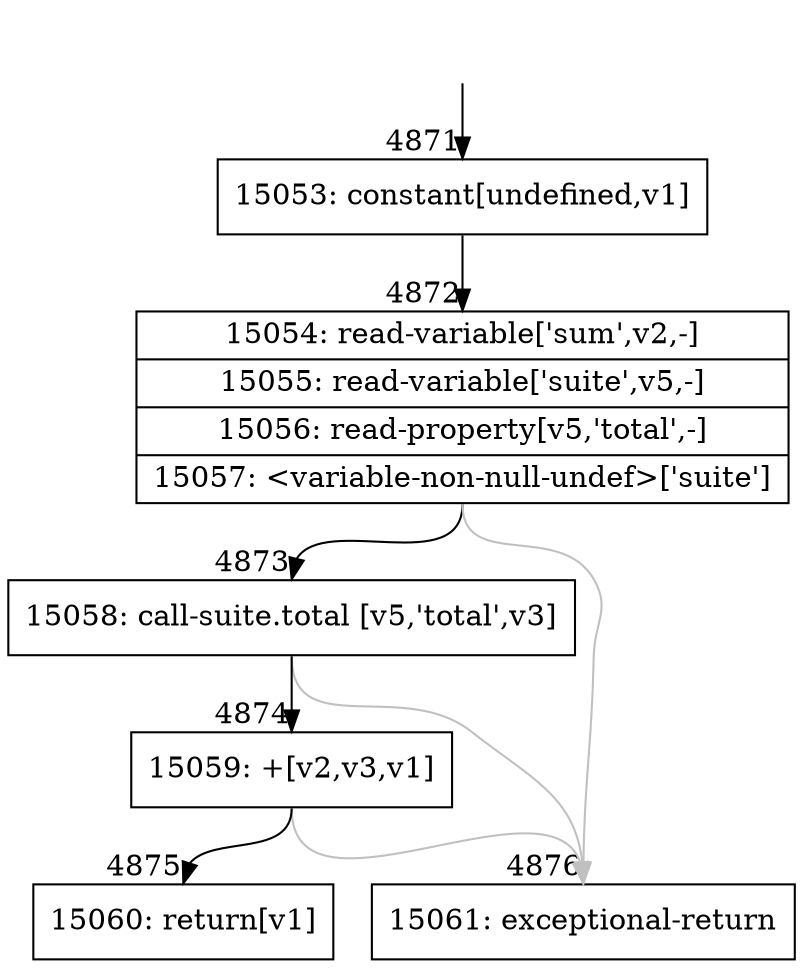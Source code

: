 digraph {
rankdir="TD"
BB_entry429[shape=none,label=""];
BB_entry429 -> BB4871 [tailport=s, headport=n, headlabel="    4871"]
BB4871 [shape=record label="{15053: constant[undefined,v1]}" ] 
BB4871 -> BB4872 [tailport=s, headport=n, headlabel="      4872"]
BB4872 [shape=record label="{15054: read-variable['sum',v2,-]|15055: read-variable['suite',v5,-]|15056: read-property[v5,'total',-]|15057: \<variable-non-null-undef\>['suite']}" ] 
BB4872 -> BB4873 [tailport=s, headport=n, headlabel="      4873"]
BB4872 -> BB4876 [tailport=s, headport=n, color=gray, headlabel="      4876"]
BB4873 [shape=record label="{15058: call-suite.total [v5,'total',v3]}" ] 
BB4873 -> BB4874 [tailport=s, headport=n, headlabel="      4874"]
BB4873 -> BB4876 [tailport=s, headport=n, color=gray]
BB4874 [shape=record label="{15059: +[v2,v3,v1]}" ] 
BB4874 -> BB4875 [tailport=s, headport=n, headlabel="      4875"]
BB4874 -> BB4876 [tailport=s, headport=n, color=gray]
BB4875 [shape=record label="{15060: return[v1]}" ] 
BB4876 [shape=record label="{15061: exceptional-return}" ] 
//#$~ 5634
}
